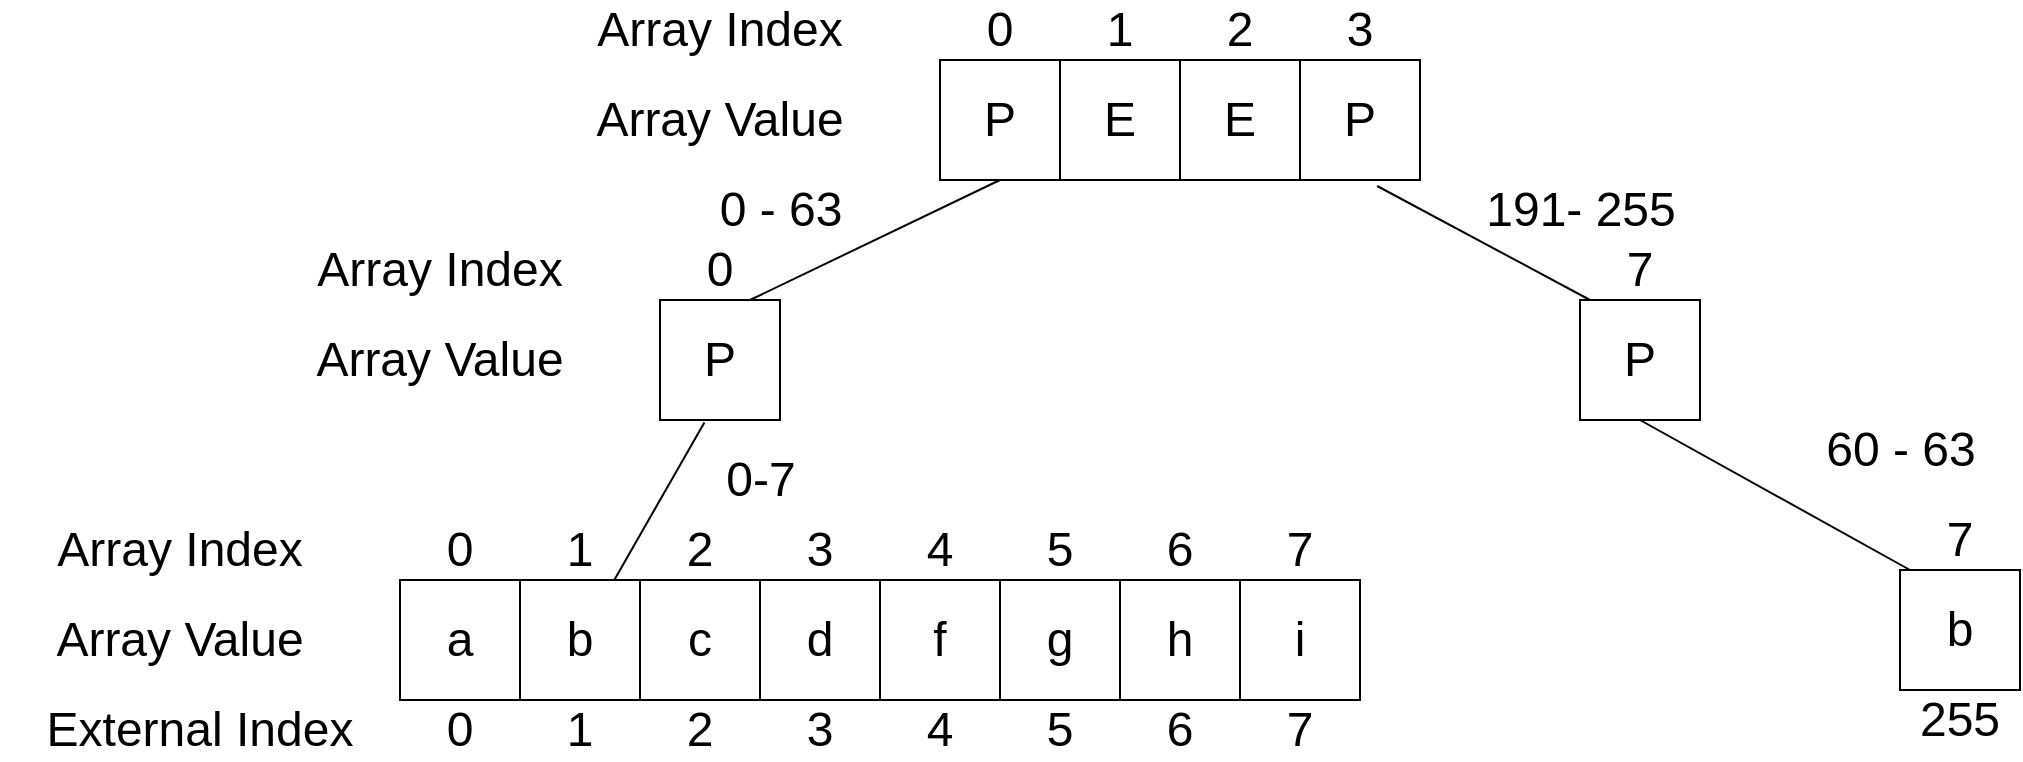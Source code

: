 <mxfile version="16.5.1" type="device"><diagram id="O4jIf51jikYerd3G6u9J" name="Page-1"><mxGraphModel dx="1101" dy="732" grid="1" gridSize="10" guides="1" tooltips="1" connect="1" arrows="1" fold="1" page="1" pageScale="1" pageWidth="850" pageHeight="1100" math="0" shadow="0"><root><mxCell id="0"/><mxCell id="1" parent="0"/><mxCell id="8a6ExuWJA7Mi2WjmINP_-1" value="a" style="rounded=0;whiteSpace=wrap;html=1;fontSize=24;" parent="1" vertex="1"><mxGeometry x="360" y="350" width="60" height="60" as="geometry"/></mxCell><mxCell id="8a6ExuWJA7Mi2WjmINP_-2" value="b" style="rounded=0;whiteSpace=wrap;html=1;fontSize=24;" parent="1" vertex="1"><mxGeometry x="420" y="350" width="60" height="60" as="geometry"/></mxCell><mxCell id="8a6ExuWJA7Mi2WjmINP_-3" value="c" style="rounded=0;whiteSpace=wrap;html=1;fontSize=24;" parent="1" vertex="1"><mxGeometry x="480" y="350" width="60" height="60" as="geometry"/></mxCell><mxCell id="8a6ExuWJA7Mi2WjmINP_-4" value="d" style="rounded=0;whiteSpace=wrap;html=1;fontSize=24;" parent="1" vertex="1"><mxGeometry x="540" y="350" width="60" height="60" as="geometry"/></mxCell><mxCell id="8a6ExuWJA7Mi2WjmINP_-6" value="0" style="text;html=1;strokeColor=none;fillColor=none;align=center;verticalAlign=middle;whiteSpace=wrap;rounded=0;fontSize=24;" parent="1" vertex="1"><mxGeometry x="360" y="320" width="60" height="30" as="geometry"/></mxCell><mxCell id="8a6ExuWJA7Mi2WjmINP_-7" value="1" style="text;html=1;strokeColor=none;fillColor=none;align=center;verticalAlign=middle;whiteSpace=wrap;rounded=0;fontSize=24;" parent="1" vertex="1"><mxGeometry x="420" y="320" width="60" height="30" as="geometry"/></mxCell><mxCell id="8a6ExuWJA7Mi2WjmINP_-8" value="2" style="text;html=1;strokeColor=none;fillColor=none;align=center;verticalAlign=middle;whiteSpace=wrap;rounded=0;fontSize=24;" parent="1" vertex="1"><mxGeometry x="480" y="320" width="60" height="30" as="geometry"/></mxCell><mxCell id="8a6ExuWJA7Mi2WjmINP_-9" value="3" style="text;html=1;strokeColor=none;fillColor=none;align=center;verticalAlign=middle;whiteSpace=wrap;rounded=0;fontSize=24;" parent="1" vertex="1"><mxGeometry x="540" y="320" width="60" height="30" as="geometry"/></mxCell><mxCell id="8a6ExuWJA7Mi2WjmINP_-10" value="Array Index" style="text;html=1;strokeColor=none;fillColor=none;align=center;verticalAlign=middle;whiteSpace=wrap;rounded=0;fontSize=24;" parent="1" vertex="1"><mxGeometry x="160" y="320" width="180" height="30" as="geometry"/></mxCell><mxCell id="8a6ExuWJA7Mi2WjmINP_-11" value="Array Value" style="text;html=1;strokeColor=none;fillColor=none;align=center;verticalAlign=middle;whiteSpace=wrap;rounded=0;fontSize=24;" parent="1" vertex="1"><mxGeometry x="160" y="365" width="180" height="30" as="geometry"/></mxCell><mxCell id="8a6ExuWJA7Mi2WjmINP_-12" value="External Index" style="text;html=1;strokeColor=none;fillColor=none;align=center;verticalAlign=middle;whiteSpace=wrap;rounded=0;fontSize=24;" parent="1" vertex="1"><mxGeometry x="170" y="410" width="180" height="30" as="geometry"/></mxCell><mxCell id="8a6ExuWJA7Mi2WjmINP_-13" value="0" style="text;html=1;strokeColor=none;fillColor=none;align=center;verticalAlign=middle;whiteSpace=wrap;rounded=0;fontSize=24;" parent="1" vertex="1"><mxGeometry x="360" y="410" width="60" height="30" as="geometry"/></mxCell><mxCell id="8a6ExuWJA7Mi2WjmINP_-14" value="1" style="text;html=1;strokeColor=none;fillColor=none;align=center;verticalAlign=middle;whiteSpace=wrap;rounded=0;fontSize=24;" parent="1" vertex="1"><mxGeometry x="420" y="410" width="60" height="30" as="geometry"/></mxCell><mxCell id="8a6ExuWJA7Mi2WjmINP_-15" value="2" style="text;html=1;strokeColor=none;fillColor=none;align=center;verticalAlign=middle;whiteSpace=wrap;rounded=0;fontSize=24;" parent="1" vertex="1"><mxGeometry x="480" y="410" width="60" height="30" as="geometry"/></mxCell><mxCell id="8a6ExuWJA7Mi2WjmINP_-16" value="3" style="text;html=1;strokeColor=none;fillColor=none;align=center;verticalAlign=middle;whiteSpace=wrap;rounded=0;fontSize=24;" parent="1" vertex="1"><mxGeometry x="540" y="410" width="60" height="30" as="geometry"/></mxCell><mxCell id="8a6ExuWJA7Mi2WjmINP_-17" value="P" style="rounded=0;whiteSpace=wrap;html=1;fontSize=24;" parent="1" vertex="1"><mxGeometry x="490" y="210" width="60" height="60" as="geometry"/></mxCell><mxCell id="8a6ExuWJA7Mi2WjmINP_-21" value="0" style="text;html=1;strokeColor=none;fillColor=none;align=center;verticalAlign=middle;whiteSpace=wrap;rounded=0;fontSize=24;" parent="1" vertex="1"><mxGeometry x="490" y="180" width="60" height="30" as="geometry"/></mxCell><mxCell id="8a6ExuWJA7Mi2WjmINP_-25" value="Array Index" style="text;html=1;strokeColor=none;fillColor=none;align=center;verticalAlign=middle;whiteSpace=wrap;rounded=0;fontSize=24;" parent="1" vertex="1"><mxGeometry x="290" y="180" width="180" height="30" as="geometry"/></mxCell><mxCell id="8a6ExuWJA7Mi2WjmINP_-26" value="Array Value" style="text;html=1;strokeColor=none;fillColor=none;align=center;verticalAlign=middle;whiteSpace=wrap;rounded=0;fontSize=24;" parent="1" vertex="1"><mxGeometry x="290" y="225" width="180" height="30" as="geometry"/></mxCell><mxCell id="8a6ExuWJA7Mi2WjmINP_-44" value="" style="endArrow=none;html=1;rounded=0;fontSize=24;exitX=0.75;exitY=1;exitDx=0;exitDy=0;entryX=0.5;entryY=1;entryDx=0;entryDy=0;" parent="1" source="8a6ExuWJA7Mi2WjmINP_-21" target="8a6ExuWJA7Mi2WjmINP_-49" edge="1"><mxGeometry width="50" height="50" relative="1" as="geometry"><mxPoint x="610" y="210" as="sourcePoint"/><mxPoint x="430" y="240" as="targetPoint"/></mxGeometry></mxCell><mxCell id="8a6ExuWJA7Mi2WjmINP_-46" value="0-7" style="text;html=1;align=center;verticalAlign=middle;resizable=0;points=[];autosize=1;strokeColor=none;fillColor=none;fontSize=24;" parent="1" vertex="1"><mxGeometry x="515" y="285" width="50" height="30" as="geometry"/></mxCell><mxCell id="8a6ExuWJA7Mi2WjmINP_-49" value="P" style="rounded=0;whiteSpace=wrap;html=1;fontSize=24;" parent="1" vertex="1"><mxGeometry x="630" y="90" width="60" height="60" as="geometry"/></mxCell><mxCell id="8a6ExuWJA7Mi2WjmINP_-50" value="E" style="rounded=0;whiteSpace=wrap;html=1;fontSize=24;" parent="1" vertex="1"><mxGeometry x="690" y="90" width="60" height="60" as="geometry"/></mxCell><mxCell id="8a6ExuWJA7Mi2WjmINP_-51" value="E" style="rounded=0;whiteSpace=wrap;html=1;fontSize=24;" parent="1" vertex="1"><mxGeometry x="750" y="90" width="60" height="60" as="geometry"/></mxCell><mxCell id="8a6ExuWJA7Mi2WjmINP_-52" value="P" style="rounded=0;whiteSpace=wrap;html=1;fontSize=24;" parent="1" vertex="1"><mxGeometry x="810" y="90" width="60" height="60" as="geometry"/></mxCell><mxCell id="8a6ExuWJA7Mi2WjmINP_-53" value="0" style="text;html=1;strokeColor=none;fillColor=none;align=center;verticalAlign=middle;whiteSpace=wrap;rounded=0;fontSize=24;" parent="1" vertex="1"><mxGeometry x="630" y="60" width="60" height="30" as="geometry"/></mxCell><mxCell id="8a6ExuWJA7Mi2WjmINP_-54" value="1" style="text;html=1;strokeColor=none;fillColor=none;align=center;verticalAlign=middle;whiteSpace=wrap;rounded=0;fontSize=24;" parent="1" vertex="1"><mxGeometry x="690" y="60" width="60" height="30" as="geometry"/></mxCell><mxCell id="8a6ExuWJA7Mi2WjmINP_-55" value="2" style="text;html=1;strokeColor=none;fillColor=none;align=center;verticalAlign=middle;whiteSpace=wrap;rounded=0;fontSize=24;" parent="1" vertex="1"><mxGeometry x="750" y="60" width="60" height="30" as="geometry"/></mxCell><mxCell id="8a6ExuWJA7Mi2WjmINP_-56" value="3" style="text;html=1;strokeColor=none;fillColor=none;align=center;verticalAlign=middle;whiteSpace=wrap;rounded=0;fontSize=24;" parent="1" vertex="1"><mxGeometry x="810" y="60" width="60" height="30" as="geometry"/></mxCell><mxCell id="8a6ExuWJA7Mi2WjmINP_-57" value="Array Index" style="text;html=1;strokeColor=none;fillColor=none;align=center;verticalAlign=middle;whiteSpace=wrap;rounded=0;fontSize=24;" parent="1" vertex="1"><mxGeometry x="430" y="60" width="180" height="30" as="geometry"/></mxCell><mxCell id="8a6ExuWJA7Mi2WjmINP_-58" value="Array Value" style="text;html=1;strokeColor=none;fillColor=none;align=center;verticalAlign=middle;whiteSpace=wrap;rounded=0;fontSize=24;" parent="1" vertex="1"><mxGeometry x="430" y="105" width="180" height="30" as="geometry"/></mxCell><mxCell id="8a6ExuWJA7Mi2WjmINP_-61" value="" style="endArrow=none;html=1;rounded=0;fontSize=24;exitX=0.37;exitY=1.02;exitDx=0;exitDy=0;exitPerimeter=0;" parent="1" source="8a6ExuWJA7Mi2WjmINP_-17" target="8a6ExuWJA7Mi2WjmINP_-2" edge="1"><mxGeometry width="50" height="50" relative="1" as="geometry"><mxPoint x="620" y="220" as="sourcePoint"/><mxPoint x="620" y="160" as="targetPoint"/></mxGeometry></mxCell><mxCell id="8a6ExuWJA7Mi2WjmINP_-62" value="0 - 63" style="text;html=1;align=center;verticalAlign=middle;resizable=0;points=[];autosize=1;strokeColor=none;fillColor=none;fontSize=24;" parent="1" vertex="1"><mxGeometry x="510" y="150" width="80" height="30" as="geometry"/></mxCell><mxCell id="8a6ExuWJA7Mi2WjmINP_-66" value="P" style="rounded=0;whiteSpace=wrap;html=1;fontSize=24;direction=west;" parent="1" vertex="1"><mxGeometry x="950" y="210" width="60" height="60" as="geometry"/></mxCell><mxCell id="8a6ExuWJA7Mi2WjmINP_-70" value="7" style="text;html=1;strokeColor=none;fillColor=none;align=center;verticalAlign=middle;whiteSpace=wrap;rounded=0;fontSize=24;" parent="1" vertex="1"><mxGeometry x="950" y="180" width="60" height="30" as="geometry"/></mxCell><mxCell id="8a6ExuWJA7Mi2WjmINP_-73" value="" style="endArrow=none;html=1;rounded=0;fontSize=24;entryX=0.643;entryY=1.05;entryDx=0;entryDy=0;entryPerimeter=0;exitX=0.25;exitY=1;exitDx=0;exitDy=0;" parent="1" target="8a6ExuWJA7Mi2WjmINP_-52" edge="1"><mxGeometry width="50" height="50" relative="1" as="geometry"><mxPoint x="955" y="210" as="sourcePoint"/><mxPoint x="680" y="240" as="targetPoint"/></mxGeometry></mxCell><mxCell id="8a6ExuWJA7Mi2WjmINP_-77" value="b" style="rounded=0;whiteSpace=wrap;html=1;fontSize=24;" parent="1" vertex="1"><mxGeometry x="1110" y="345" width="60" height="60" as="geometry"/></mxCell><mxCell id="8a6ExuWJA7Mi2WjmINP_-81" value="7" style="text;html=1;strokeColor=none;fillColor=none;align=center;verticalAlign=middle;whiteSpace=wrap;rounded=0;fontSize=24;" parent="1" vertex="1"><mxGeometry x="1110" y="315" width="60" height="30" as="geometry"/></mxCell><mxCell id="8a6ExuWJA7Mi2WjmINP_-85" value="255" style="text;html=1;strokeColor=none;fillColor=none;align=center;verticalAlign=middle;whiteSpace=wrap;rounded=0;fontSize=24;" parent="1" vertex="1"><mxGeometry x="1110" y="405" width="60" height="30" as="geometry"/></mxCell><mxCell id="8a6ExuWJA7Mi2WjmINP_-86" value="" style="endArrow=none;html=1;rounded=0;fontSize=24;exitX=0.25;exitY=1;exitDx=0;exitDy=0;entryX=0.5;entryY=0;entryDx=0;entryDy=0;" parent="1" target="8a6ExuWJA7Mi2WjmINP_-66" edge="1"><mxGeometry width="50" height="50" relative="1" as="geometry"><mxPoint x="1115" y="345" as="sourcePoint"/><mxPoint x="840" y="240" as="targetPoint"/></mxGeometry></mxCell><mxCell id="jq4EPzi26GtcxsTzu3ce-1" value="191- 255" style="text;html=1;align=center;verticalAlign=middle;resizable=0;points=[];autosize=1;strokeColor=none;fillColor=none;fontSize=24;" vertex="1" parent="1"><mxGeometry x="895" y="150" width="110" height="30" as="geometry"/></mxCell><mxCell id="jq4EPzi26GtcxsTzu3ce-2" value="60 - 63" style="text;html=1;align=center;verticalAlign=middle;resizable=0;points=[];autosize=1;strokeColor=none;fillColor=none;fontSize=24;" vertex="1" parent="1"><mxGeometry x="1065" y="270" width="90" height="30" as="geometry"/></mxCell><mxCell id="jq4EPzi26GtcxsTzu3ce-3" value="f" style="rounded=0;whiteSpace=wrap;html=1;fontSize=24;" vertex="1" parent="1"><mxGeometry x="600" y="350" width="60" height="60" as="geometry"/></mxCell><mxCell id="jq4EPzi26GtcxsTzu3ce-4" value="g" style="rounded=0;whiteSpace=wrap;html=1;fontSize=24;" vertex="1" parent="1"><mxGeometry x="660" y="350" width="60" height="60" as="geometry"/></mxCell><mxCell id="jq4EPzi26GtcxsTzu3ce-5" value="h" style="rounded=0;whiteSpace=wrap;html=1;fontSize=24;" vertex="1" parent="1"><mxGeometry x="720" y="350" width="60" height="60" as="geometry"/></mxCell><mxCell id="jq4EPzi26GtcxsTzu3ce-6" value="i" style="rounded=0;whiteSpace=wrap;html=1;fontSize=24;" vertex="1" parent="1"><mxGeometry x="780" y="350" width="60" height="60" as="geometry"/></mxCell><mxCell id="jq4EPzi26GtcxsTzu3ce-7" value="4" style="text;html=1;strokeColor=none;fillColor=none;align=center;verticalAlign=middle;whiteSpace=wrap;rounded=0;fontSize=24;" vertex="1" parent="1"><mxGeometry x="600" y="320" width="60" height="30" as="geometry"/></mxCell><mxCell id="jq4EPzi26GtcxsTzu3ce-8" value="5" style="text;html=1;strokeColor=none;fillColor=none;align=center;verticalAlign=middle;whiteSpace=wrap;rounded=0;fontSize=24;" vertex="1" parent="1"><mxGeometry x="660" y="320" width="60" height="30" as="geometry"/></mxCell><mxCell id="jq4EPzi26GtcxsTzu3ce-9" value="6" style="text;html=1;strokeColor=none;fillColor=none;align=center;verticalAlign=middle;whiteSpace=wrap;rounded=0;fontSize=24;" vertex="1" parent="1"><mxGeometry x="720" y="320" width="60" height="30" as="geometry"/></mxCell><mxCell id="jq4EPzi26GtcxsTzu3ce-10" value="7" style="text;html=1;strokeColor=none;fillColor=none;align=center;verticalAlign=middle;whiteSpace=wrap;rounded=0;fontSize=24;" vertex="1" parent="1"><mxGeometry x="780" y="320" width="60" height="30" as="geometry"/></mxCell><mxCell id="jq4EPzi26GtcxsTzu3ce-11" value="4" style="text;html=1;strokeColor=none;fillColor=none;align=center;verticalAlign=middle;whiteSpace=wrap;rounded=0;fontSize=24;" vertex="1" parent="1"><mxGeometry x="600" y="410" width="60" height="30" as="geometry"/></mxCell><mxCell id="jq4EPzi26GtcxsTzu3ce-12" value="5" style="text;html=1;strokeColor=none;fillColor=none;align=center;verticalAlign=middle;whiteSpace=wrap;rounded=0;fontSize=24;" vertex="1" parent="1"><mxGeometry x="660" y="410" width="60" height="30" as="geometry"/></mxCell><mxCell id="jq4EPzi26GtcxsTzu3ce-13" value="6" style="text;html=1;strokeColor=none;fillColor=none;align=center;verticalAlign=middle;whiteSpace=wrap;rounded=0;fontSize=24;" vertex="1" parent="1"><mxGeometry x="720" y="410" width="60" height="30" as="geometry"/></mxCell><mxCell id="jq4EPzi26GtcxsTzu3ce-14" value="7" style="text;html=1;strokeColor=none;fillColor=none;align=center;verticalAlign=middle;whiteSpace=wrap;rounded=0;fontSize=24;" vertex="1" parent="1"><mxGeometry x="780" y="410" width="60" height="30" as="geometry"/></mxCell></root></mxGraphModel></diagram></mxfile>